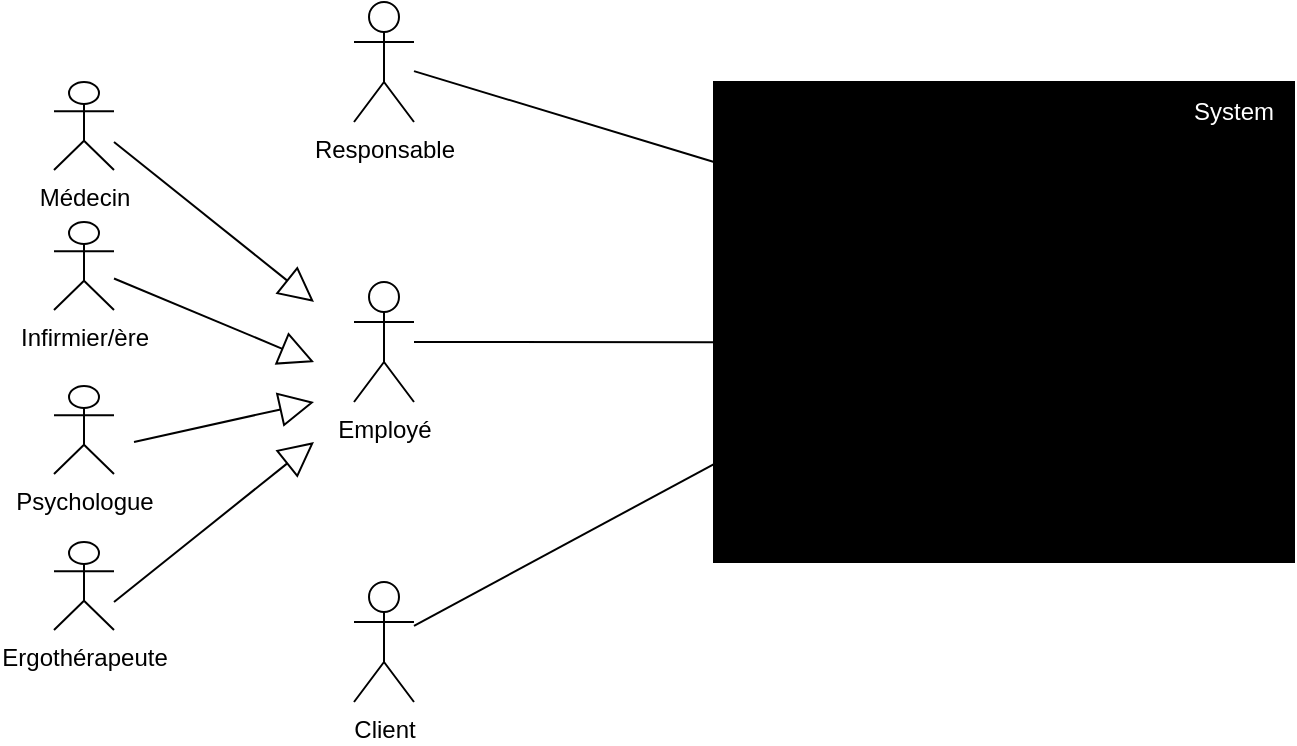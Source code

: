 <mxfile version="15.7.3" type="device"><diagram id="KXNCB_j3Q-mqMSxuaHCs" name="Page-1"><mxGraphModel dx="946" dy="700" grid="1" gridSize="10" guides="1" tooltips="1" connect="1" arrows="1" fold="1" page="1" pageScale="1" pageWidth="1169" pageHeight="827" math="0" shadow="0"><root><mxCell id="0"/><mxCell id="1" parent="0"/><mxCell id="nb8ckIJGb-SmvQk4aFBI-2" value="Responsable" style="shape=umlActor;verticalLabelPosition=bottom;verticalAlign=top;html=1;" parent="1" vertex="1"><mxGeometry x="300" y="200" width="30" height="60" as="geometry"/></mxCell><mxCell id="nb8ckIJGb-SmvQk4aFBI-3" value="Client" style="shape=umlActor;verticalLabelPosition=bottom;verticalAlign=top;html=1;" parent="1" vertex="1"><mxGeometry x="300" y="490" width="30" height="60" as="geometry"/></mxCell><mxCell id="nb8ckIJGb-SmvQk4aFBI-8" value="" style="verticalLabelPosition=bottom;verticalAlign=top;html=1;shape=mxgraph.basic.rect;fillColor2=none;strokeWidth=1;size=20;indent=0;labelBackgroundColor=#000000;labelBorderColor=none;fontColor=#FFFFFF;fillColor=#000000;" parent="1" vertex="1"><mxGeometry x="480" y="240" width="290" height="240" as="geometry"/></mxCell><mxCell id="nb8ckIJGb-SmvQk4aFBI-9" value="System" style="text;html=1;strokeColor=none;fillColor=#000000;align=center;verticalAlign=middle;whiteSpace=wrap;rounded=0;labelBackgroundColor=#000000;labelBorderColor=none;fontColor=#FFFFFF;" parent="1" vertex="1"><mxGeometry x="710" y="240" width="60" height="30" as="geometry"/></mxCell><mxCell id="nb8ckIJGb-SmvQk4aFBI-14" value="Infirmier/ère" style="shape=umlActor;verticalLabelPosition=bottom;verticalAlign=top;html=1;" parent="1" vertex="1"><mxGeometry x="150" y="310" width="30" height="44" as="geometry"/></mxCell><mxCell id="nb8ckIJGb-SmvQk4aFBI-15" value="Employé" style="shape=umlActor;verticalLabelPosition=bottom;verticalAlign=top;html=1;" parent="1" vertex="1"><mxGeometry x="300" y="340" width="30" height="60" as="geometry"/></mxCell><mxCell id="nb8ckIJGb-SmvQk4aFBI-16" value="" style="endArrow=block;html=1;rounded=0;fontColor=#FFFFFF;endSize=15;endFill=0;" parent="1" edge="1"><mxGeometry width="50" height="50" relative="1" as="geometry"><mxPoint x="180" y="270" as="sourcePoint"/><mxPoint x="280" y="350" as="targetPoint"/></mxGeometry></mxCell><mxCell id="nb8ckIJGb-SmvQk4aFBI-17" value="" style="endArrow=block;html=1;rounded=0;fontColor=#FFFFFF;endSize=15;endFill=0;" parent="1" source="nb8ckIJGb-SmvQk4aFBI-14" edge="1"><mxGeometry width="50" height="50" relative="1" as="geometry"><mxPoint x="190" y="340" as="sourcePoint"/><mxPoint x="280" y="380" as="targetPoint"/></mxGeometry></mxCell><mxCell id="nb8ckIJGb-SmvQk4aFBI-18" value="" style="endArrow=none;html=1;rounded=0;fontColor=#FFFFFF;endSize=15;" parent="1" source="nb8ckIJGb-SmvQk4aFBI-2" edge="1"><mxGeometry width="50" height="50" relative="1" as="geometry"><mxPoint x="460" y="330" as="sourcePoint"/><mxPoint x="480" y="280" as="targetPoint"/></mxGeometry></mxCell><mxCell id="nb8ckIJGb-SmvQk4aFBI-19" value="" style="endArrow=none;html=1;rounded=0;fontColor=#FFFFFF;endSize=15;entryX=0;entryY=0.542;entryDx=0;entryDy=0;entryPerimeter=0;" parent="1" source="nb8ckIJGb-SmvQk4aFBI-15" target="nb8ckIJGb-SmvQk4aFBI-8" edge="1"><mxGeometry width="50" height="50" relative="1" as="geometry"><mxPoint x="460" y="330" as="sourcePoint"/><mxPoint x="510" y="280" as="targetPoint"/></mxGeometry></mxCell><mxCell id="nb8ckIJGb-SmvQk4aFBI-20" value="" style="endArrow=none;html=1;rounded=0;fontColor=#FFFFFF;endSize=15;entryX=0;entryY=0.796;entryDx=0;entryDy=0;entryPerimeter=0;" parent="1" source="nb8ckIJGb-SmvQk4aFBI-3" target="nb8ckIJGb-SmvQk4aFBI-8" edge="1"><mxGeometry width="50" height="50" relative="1" as="geometry"><mxPoint x="340" y="380.007" as="sourcePoint"/><mxPoint x="490" y="380.08" as="targetPoint"/></mxGeometry></mxCell><mxCell id="C-Mr_yzu44HazDcVkrff-2" value="Ergothérapeute" style="shape=umlActor;verticalLabelPosition=bottom;verticalAlign=top;html=1;" vertex="1" parent="1"><mxGeometry x="150" y="470" width="30" height="44" as="geometry"/></mxCell><mxCell id="C-Mr_yzu44HazDcVkrff-3" value="Médecin" style="shape=umlActor;verticalLabelPosition=bottom;verticalAlign=top;html=1;" vertex="1" parent="1"><mxGeometry x="150" y="240" width="30" height="44" as="geometry"/></mxCell><mxCell id="C-Mr_yzu44HazDcVkrff-4" value="" style="endArrow=block;html=1;rounded=0;fontColor=#FFFFFF;endSize=15;endFill=0;" edge="1" parent="1"><mxGeometry width="50" height="50" relative="1" as="geometry"><mxPoint x="180" y="500" as="sourcePoint"/><mxPoint x="280" y="420" as="targetPoint"/></mxGeometry></mxCell><mxCell id="C-Mr_yzu44HazDcVkrff-6" value="Psychologue" style="shape=umlActor;verticalLabelPosition=bottom;verticalAlign=top;html=1;" vertex="1" parent="1"><mxGeometry x="150" y="392" width="30" height="44" as="geometry"/></mxCell><mxCell id="C-Mr_yzu44HazDcVkrff-7" value="" style="endArrow=block;html=1;rounded=0;fontColor=#FFFFFF;endSize=15;endFill=0;" edge="1" parent="1"><mxGeometry width="50" height="50" relative="1" as="geometry"><mxPoint x="190" y="420" as="sourcePoint"/><mxPoint x="280" y="400" as="targetPoint"/></mxGeometry></mxCell></root></mxGraphModel></diagram></mxfile>